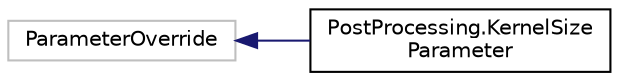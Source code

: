digraph "类继承关系图"
{
 // INTERACTIVE_SVG=YES
 // LATEX_PDF_SIZE
  edge [fontname="Helvetica",fontsize="10",labelfontname="Helvetica",labelfontsize="10"];
  node [fontname="Helvetica",fontsize="10",shape=record];
  rankdir="LR";
  Node99 [label="ParameterOverride",height=0.2,width=0.4,color="grey75", fillcolor="white", style="filled",tooltip=" "];
  Node99 -> Node0 [dir="back",color="midnightblue",fontsize="10",style="solid",fontname="Helvetica"];
  Node0 [label="PostProcessing.KernelSize\lParameter",height=0.2,width=0.4,color="black", fillcolor="white", style="filled",URL="$class_post_processing_1_1_kernel_size_parameter.html",tooltip="A volume parameter holding a KernelSize value."];
}
